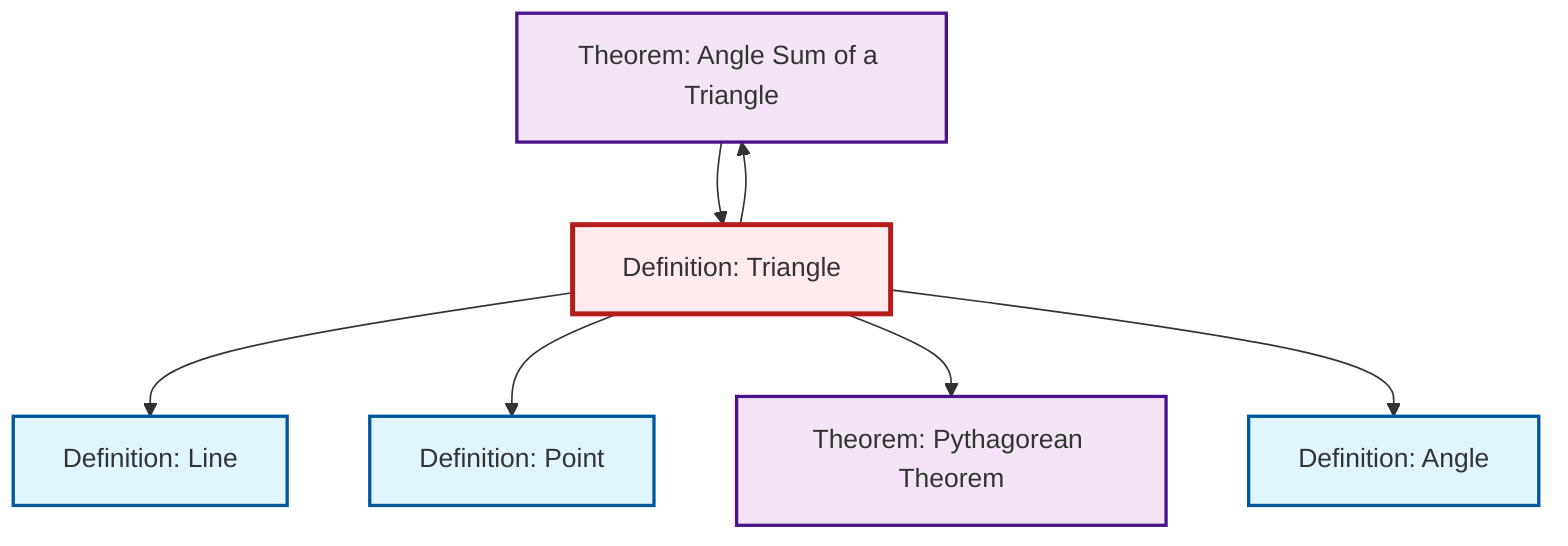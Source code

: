 graph TD
    classDef definition fill:#e1f5fe,stroke:#01579b,stroke-width:2px
    classDef theorem fill:#f3e5f5,stroke:#4a148c,stroke-width:2px
    classDef axiom fill:#fff3e0,stroke:#e65100,stroke-width:2px
    classDef example fill:#e8f5e9,stroke:#1b5e20,stroke-width:2px
    classDef current fill:#ffebee,stroke:#b71c1c,stroke-width:3px
    def-angle["Definition: Angle"]:::definition
    thm-angle-sum-triangle["Theorem: Angle Sum of a Triangle"]:::theorem
    def-line["Definition: Line"]:::definition
    def-point["Definition: Point"]:::definition
    thm-pythagorean["Theorem: Pythagorean Theorem"]:::theorem
    def-triangle["Definition: Triangle"]:::definition
    def-triangle --> def-line
    def-triangle --> thm-angle-sum-triangle
    def-triangle --> def-point
    def-triangle --> thm-pythagorean
    thm-angle-sum-triangle --> def-triangle
    def-triangle --> def-angle
    class def-triangle current